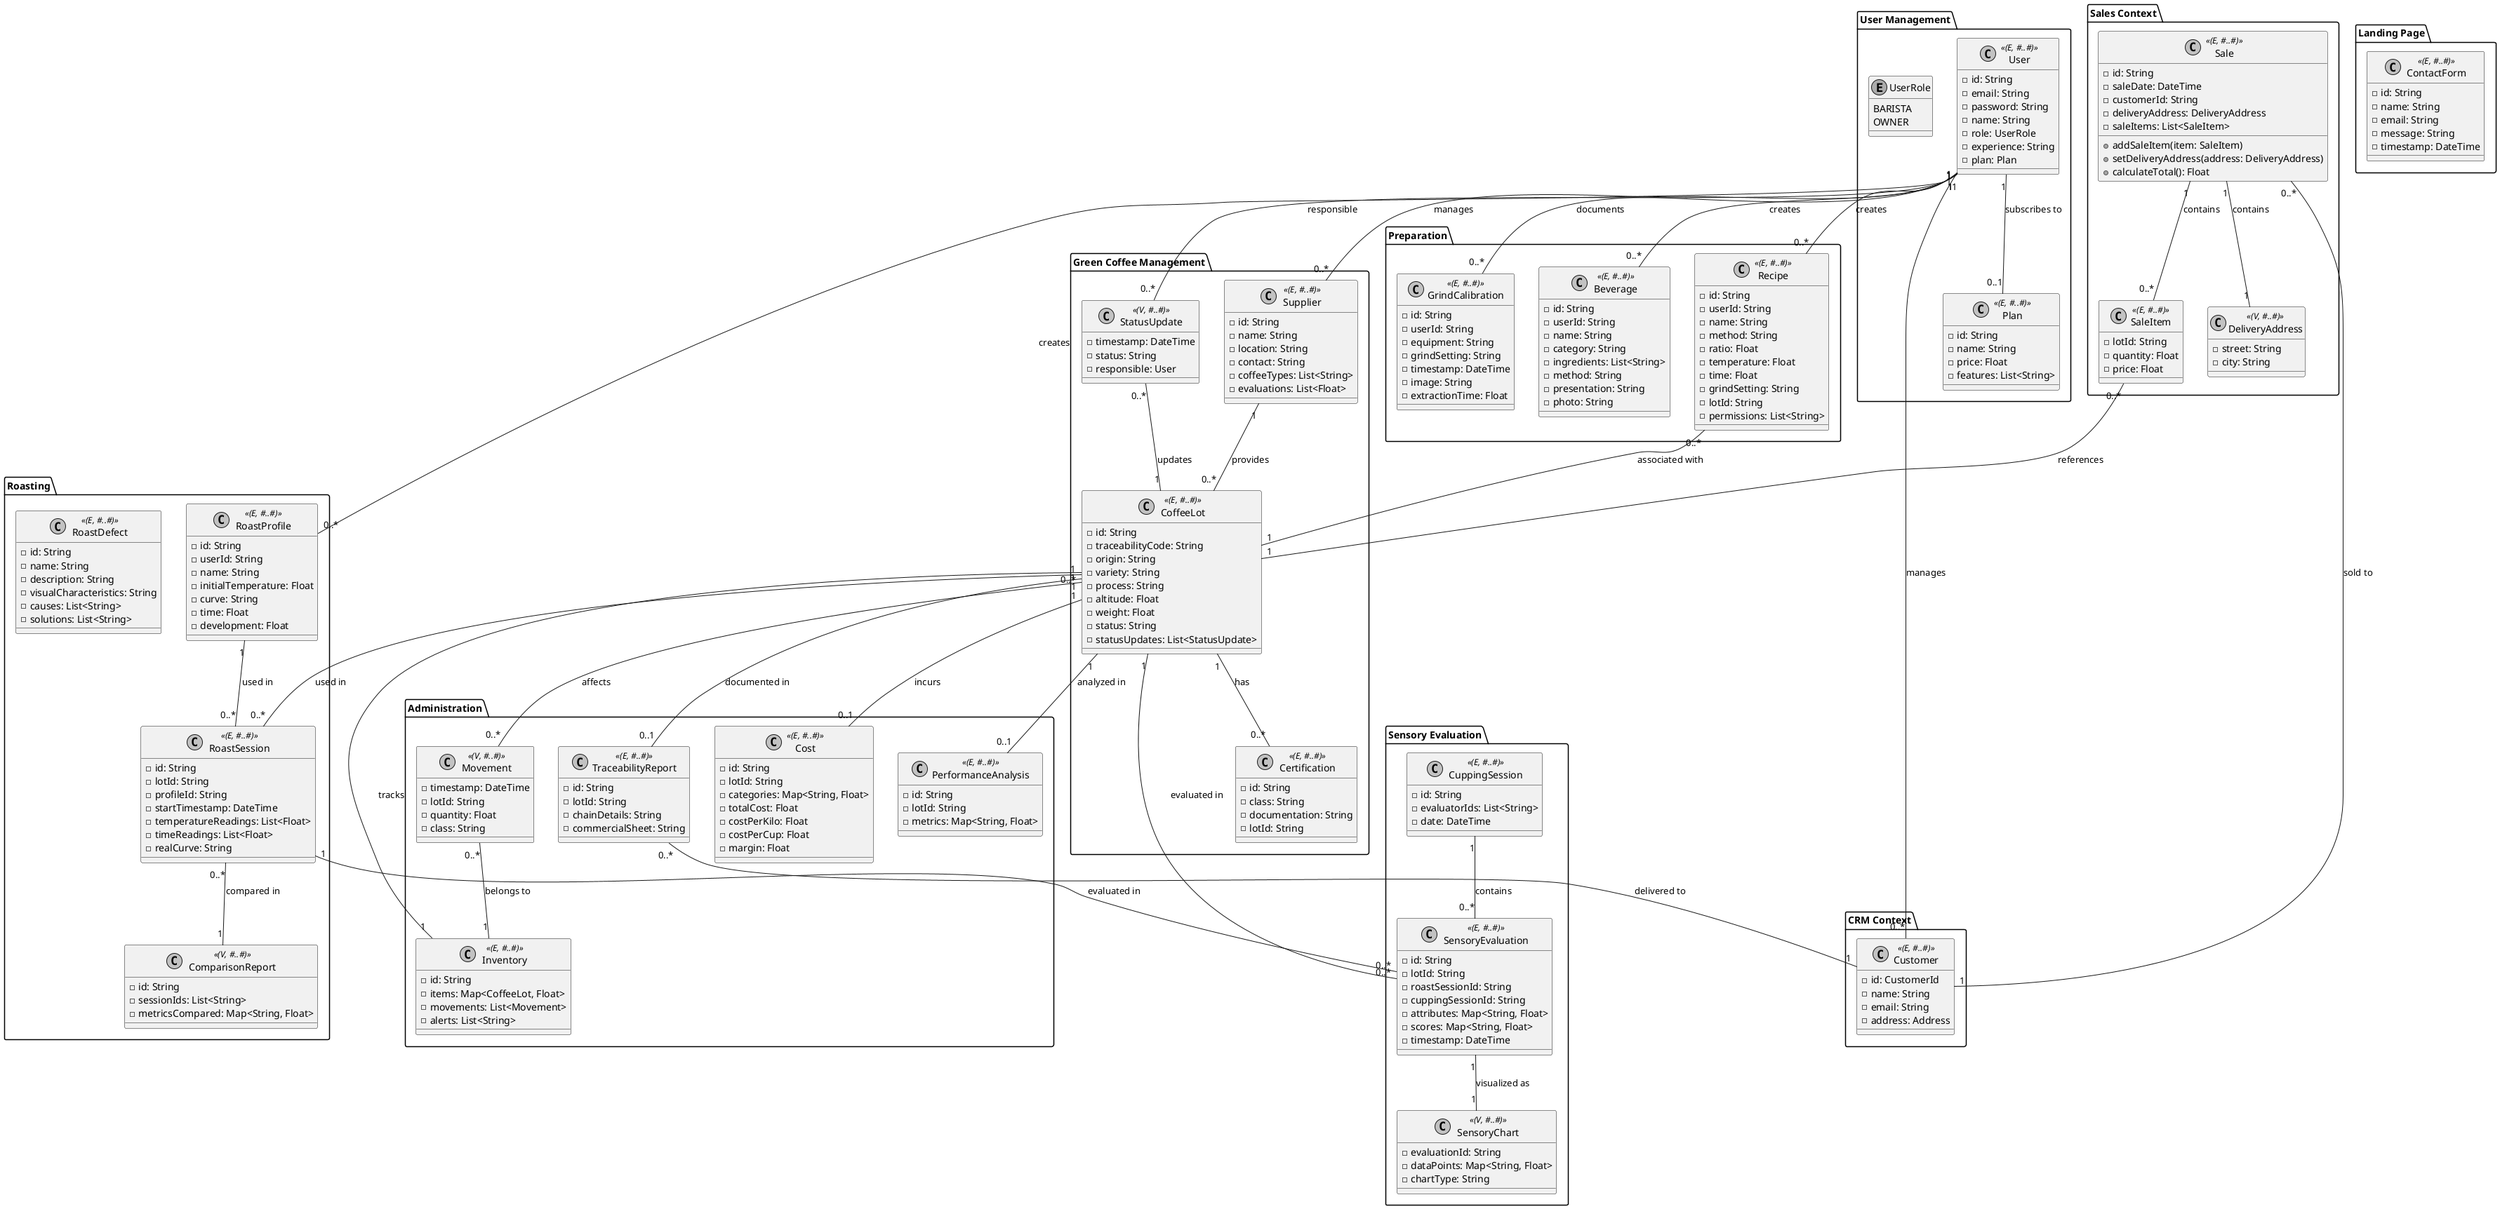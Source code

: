 @startuml
!type=class
skinparam monochrome true

' User Role Enum


' Bounded Context: User Management
package "User Management" {
  class User {
    - id: String
    - email: String
    - password: String
    - name: String
    - role: UserRole
    - experience: String
    - plan: Plan
  }
  User << (E, #..#) >>

  class Plan {
    - id: String
    - name: String
    - price: Float
    - features: List<String>
  }
  Plan << (E, #..#) >>

  User "1" -- "0..1" Plan : subscribes to

    enum UserRole {
      BARISTA
      OWNER
    }

}

' Bounded Context: Green Coffee Management
package "Green Coffee Management" {
  class Supplier {
    - id: String
    - name: String
    - location: String
    - contact: String
    - coffeeTypes: List<String>
    - evaluations: List<Float>
  }
  Supplier << (E, #..#) >>

  class CoffeeLot {
    - id: String
    - traceabilityCode: String
    - origin: String
    - variety: String
    - process: String
    - altitude: Float
    - weight: Float
    - status: String
    - statusUpdates: List<StatusUpdate>
  }
  CoffeeLot << (E, #..#) >>

  class StatusUpdate {
    - timestamp: DateTime
    - status: String
    - responsible: User
  }
  StatusUpdate << (V, #..#) >>

  class Certification {
    - id: String
    - type: String
    - documentation: String
    - lotId: String
  }
  Certification << (E, #..#) >>

  Supplier "1" -- "0..*" CoffeeLot : provides
  CoffeeLot "1" -- "0..*" Certification : has
  StatusUpdate "0..*" -- "1" CoffeeLot : updates
  StatusUpdate "0..*" -- "1" User : responsible
  User "1" -- "0..*" Supplier : manages
}

' Bounded Context: Roasting
package "Roasting" {
  class RoastProfile {
    - id: String
    - userId: String
    - name: String
    - initialTemperature: Float
    - curve: String
    - time: Float
    - development: Float
  }
  RoastProfile << (E, #..#) >>

  class RoastSession {
    - id: String
    - lotId: String
    - profileId: String
    - startTimestamp: DateTime
    - temperatureReadings: List<Float>
    - timeReadings: List<Float>
    - realCurve: String
  }
  RoastSession << (E, #..#) >>

  class RoastDefect {
    - id: String
    - name: String
    - description: String
    - visualCharacteristics: String
    - causes: List<String>
    - solutions: List<String>
  }
  RoastDefect << (E, #..#) >>

  class ComparisonReport {
    - id: String
    - sessionIds: List<String>
    - metricsCompared: Map<String, Float>
  }
  ComparisonReport << (V, #..#) >>

  User "1" -- "0..*" RoastProfile : creates
  RoastProfile "1" -- "0..*" RoastSession : used in
  CoffeeLot "1" -- "0..*" RoastSession : used in
  RoastSession "0..*" -- "1" ComparisonReport : compared in
}

' Bounded Context: Sensory Evaluation
package "Sensory Evaluation" {
  class CuppingSession {
    - id: String
    - evaluatorIds: List<String>
    - date: DateTime
  }
  CuppingSession << (E, #..#) >>

  class SensoryEvaluation {
    - id: String
    - lotId: String
    - roastSessionId: String
    - cuppingSessionId: String
    - attributes: Map<String, Float>
    - scores: Map<String, Float>
    - timestamp: DateTime
  }
  SensoryEvaluation << (E, #..#) >>

  class SensoryChart {
    - evaluationId: String
    - dataPoints: Map<String, Float>
    - chartType: String
  }
  SensoryChart << (V, #..#) >>

  CoffeeLot "1" -- "0..*" SensoryEvaluation : evaluated in
  RoastSession "1" -- "0..*" SensoryEvaluation : evaluated in
  CuppingSession "1" -- "0..*" SensoryEvaluation : contains
  SensoryEvaluation "1" -- "1" SensoryChart : visualized as
}

' Bounded Context: Preparation
package "Preparation" {
  class Recipe {
    - id: String
    - userId: String
    - name: String
    - method: String
    - ratio: Float
    - temperature: Float
    - time: Float
    - grindSetting: String
    - lotId: String
    - permissions: List<String>
  }
  Recipe << (E, #..#) >>

  class GrindCalibration {
    - id: String
    - userId: String
    - equipment: String
    - grindSetting: String
    - timestamp: DateTime
    - image: String
    - extractionTime: Float
  }
  GrindCalibration << (E, #..#) >>

  class Beverage {
    - id: String
    - userId: String
    - name: String
    - category: String
    - ingredients: List<String>
    - method: String
    - presentation: String
    - photo: String
  }
  Beverage << (E, #..#) >>

  User "1" -- "0..*" Recipe : creates
  User "1" -- "0..*" GrindCalibration : documents
  User "1" -- "0..*" Beverage : creates
  Recipe "0..*" -- "1" CoffeeLot : associated with
}

' Bounded Context: Administration
package "Administration" {
  class Inventory {
    - id: String
    - items: Map<CoffeeLot, Float>
    - movements: List<Movement>
    - alerts: List<String>
  }
  Inventory << (E, #..#) >>

  class Movement {
    - timestamp: DateTime
    - lotId: String
    - quantity: Float
    - type: String
  }
  Movement << (V, #..#) >>

  class Cost {
    - id: String
    - lotId: String
    - categories: Map<String, Float>
    - totalCost: Float
    - costPerKilo: Float
    - costPerCup: Float
    - margin: Float
  }
  Cost << (E, #..#) >>

  class PerformanceAnalysis {
    - id: String
    - lotId: String
    - metrics: Map<String, Float>
  }
  PerformanceAnalysis << (E, #..#) >>

  class TraceabilityReport {
    - id: String
    - lotId: String
    - chainDetails: String
    - commercialSheet: String
  }
  TraceabilityReport << (E, #..#) >>

  Inventory "1" -- "0..*" CoffeeLot : tracks
  Movement "0..*" -- "1" Inventory : belongs to
  Movement "0..*" -- "1" CoffeeLot : affects
  CoffeeLot "1" -- "0..1" Cost : incurs
  CoffeeLot "1" -- "0..1" PerformanceAnalysis : analyzed in
  CoffeeLot "1" -- "0..1" TraceabilityReport : documented in
}

' Bounded Context: Landing Page
package "Landing Page" {
  class ContactForm {
    - id: String
    - name: String
    - email: String
    - message: String
    - timestamp: DateTime
  }
  ContactForm << (E, #..#) >>
}

' Bounded Context: CRM Context
package "CRM Context" {
  class Customer {
    - id: CustomerId
    - name: String
    - email: String
    - address: Address
  }
  Customer << (E, #..#) >>
}

' Bounded Context: Sales Context
package "Sales Context" {
  class Sale {
    - id: String
    - saleDate: DateTime
    - customerId: String
    - deliveryAddress: DeliveryAddress
    - saleItems: List<SaleItem>
    + addSaleItem(item: SaleItem)
    + setDeliveryAddress(address: DeliveryAddress)
    + calculateTotal(): Float
  }
  Sale << (E, #..#) >>

  class DeliveryAddress {
    - street: String
    - city: String
  }
  DeliveryAddress << (V, #..#) >>

  class SaleItem {
    - lotId: String
    - quantity: Float
    - price: Float
  }
  SaleItem << (E, #..#) >>

  Sale "1" -- "1" DeliveryAddress : contains
  Sale "1" -- "0..*" SaleItem : contains
}

' Cross-context relationships
User "1" -- "0..*" Customer : manages
TraceabilityReport "0..*" -- "1" Customer : delivered to
Sale "0..*" -- "1" Customer : sold to
SaleItem "0..*" -- "1" CoffeeLot : references

@enduml
